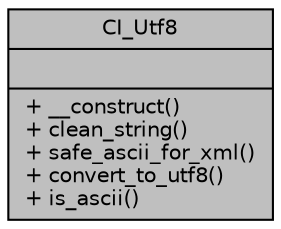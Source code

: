 digraph "CI_Utf8"
{
 // LATEX_PDF_SIZE
  edge [fontname="Helvetica",fontsize="10",labelfontname="Helvetica",labelfontsize="10"];
  node [fontname="Helvetica",fontsize="10",shape=record];
  Node2 [label="{CI_Utf8\n||+ __construct()\l+ clean_string()\l+ safe_ascii_for_xml()\l+ convert_to_utf8()\l+ is_ascii()\l}",height=0.2,width=0.4,color="black", fillcolor="grey75", style="filled", fontcolor="black",tooltip=" "];
}
